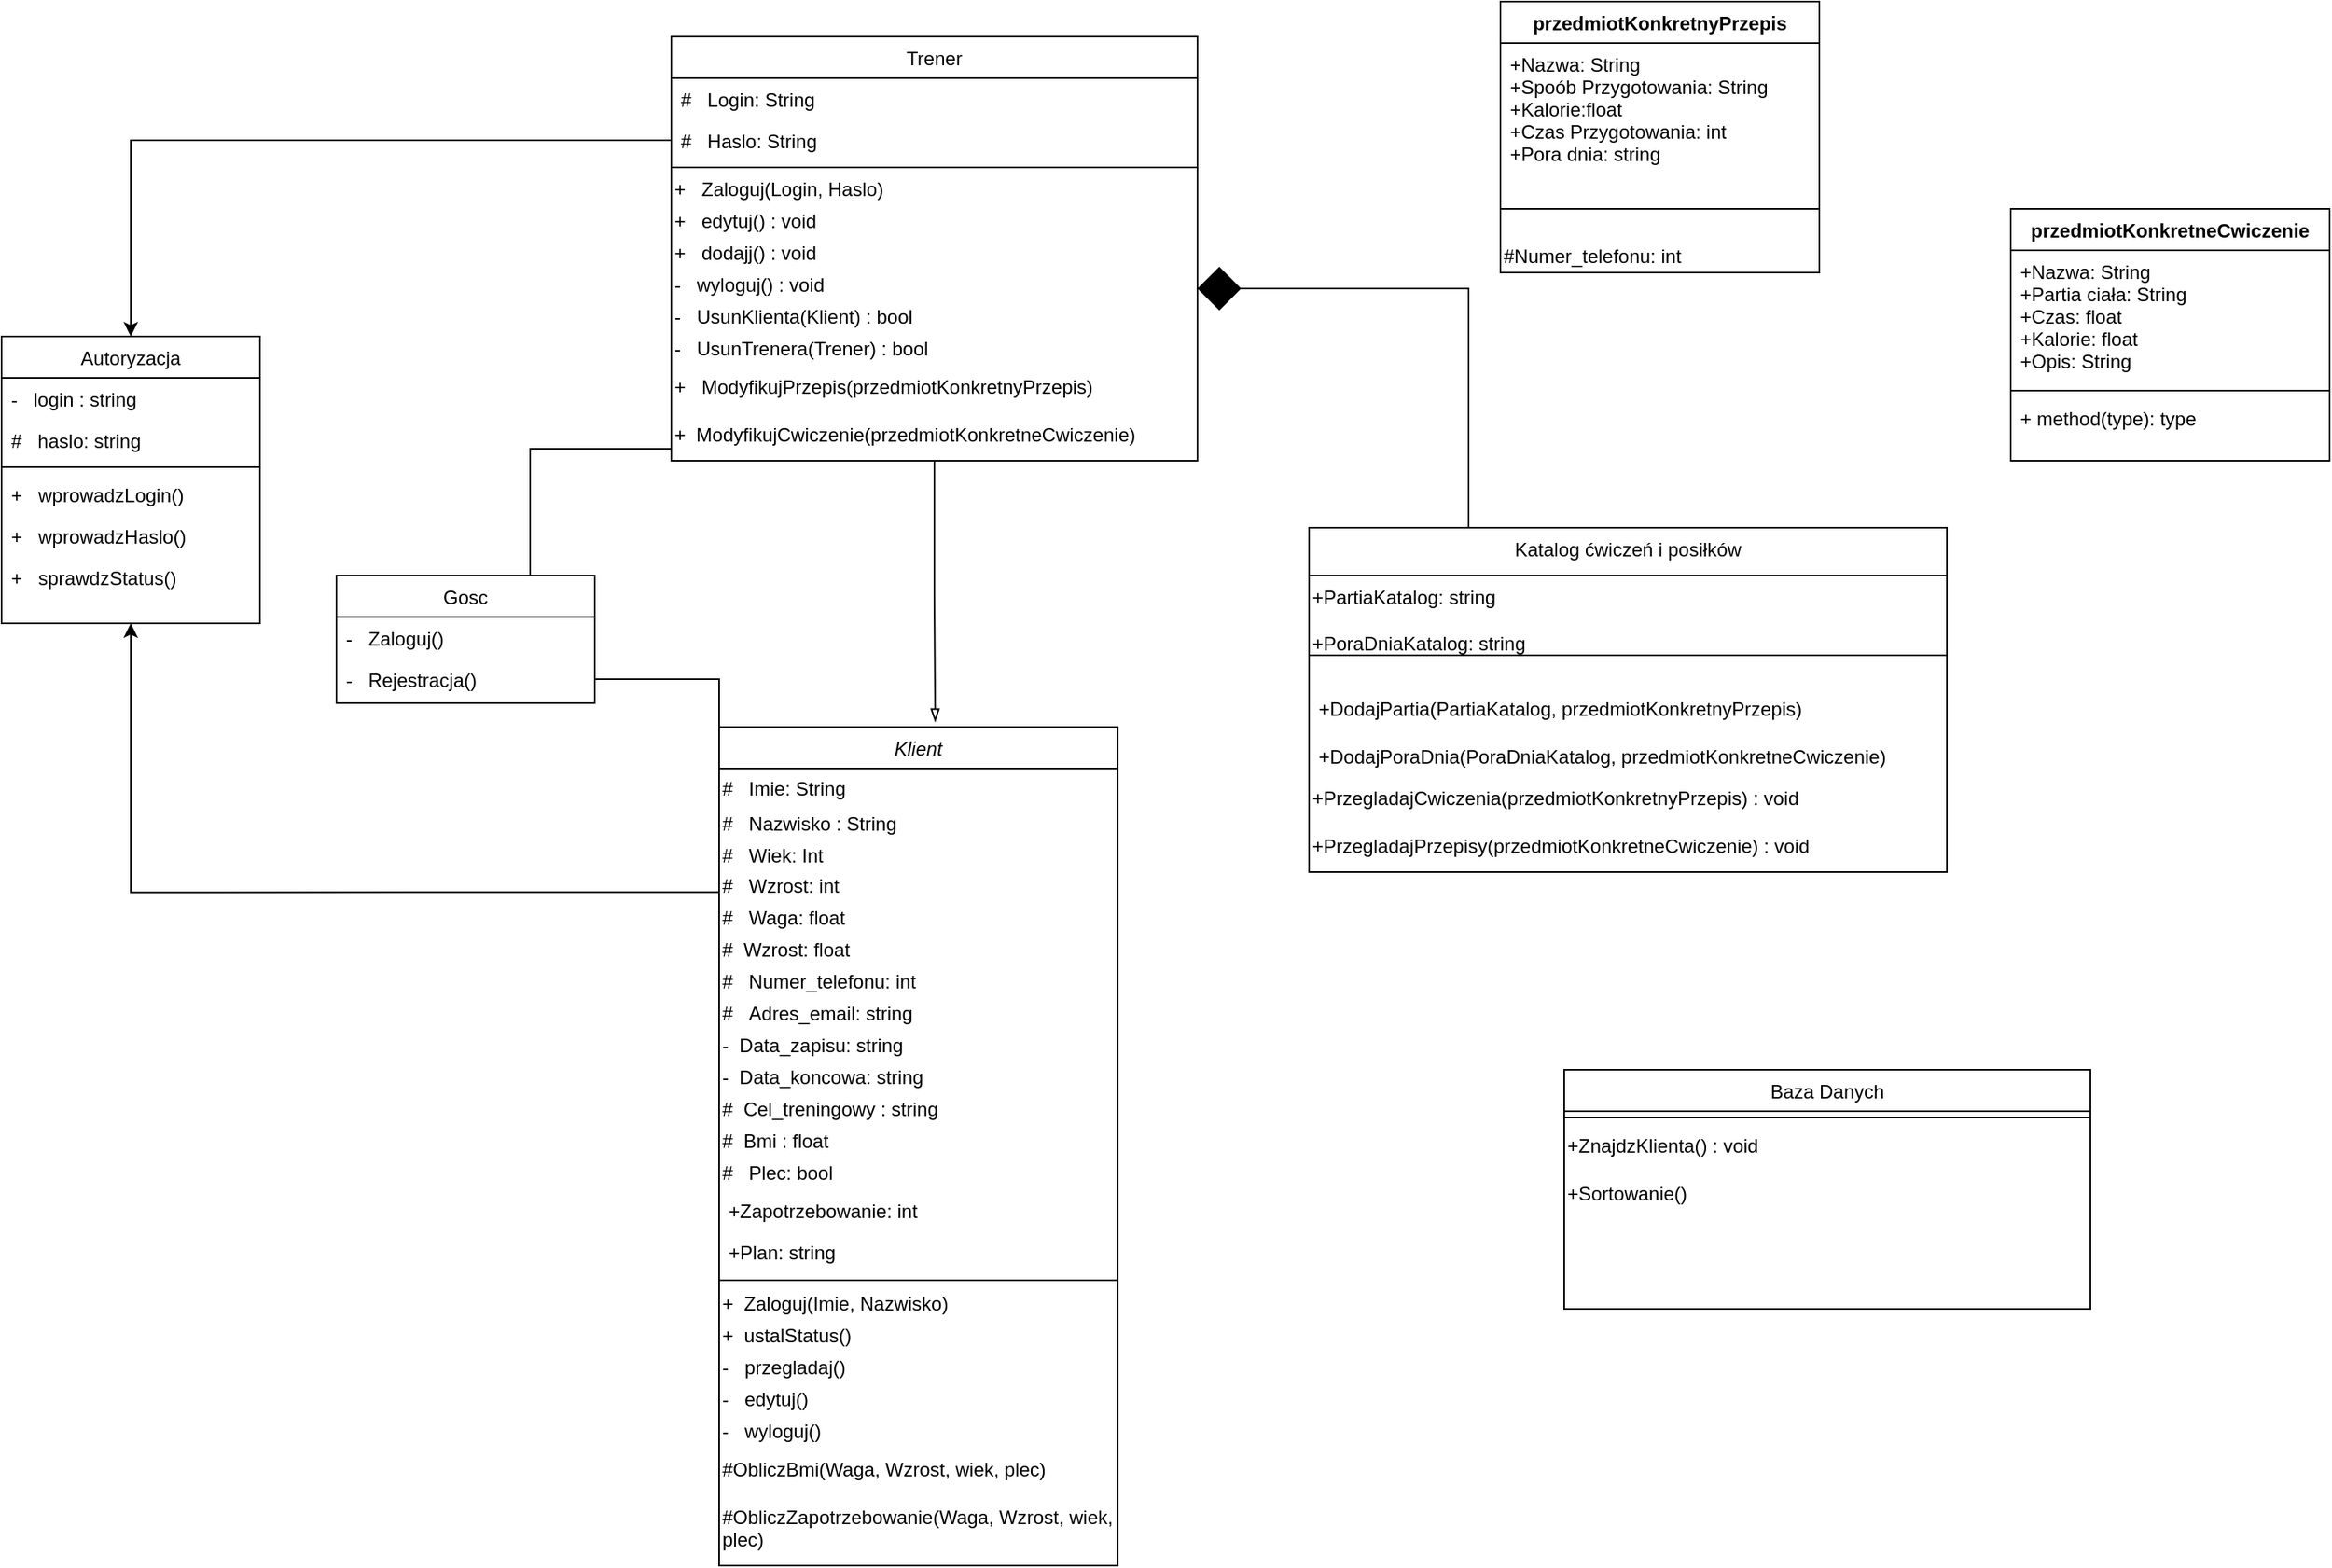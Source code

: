 <mxfile version="14.6.11" type="github">
  <diagram id="C5RBs43oDa-KdzZeNtuy" name="Page-1">
    <mxGraphModel dx="2076" dy="1096" grid="1" gridSize="10" guides="1" tooltips="1" connect="1" arrows="1" fold="1" page="1" pageScale="1" pageWidth="827" pageHeight="1169" math="0" shadow="0">
      <root>
        <mxCell id="WIyWlLk6GJQsqaUBKTNV-0" />
        <mxCell id="WIyWlLk6GJQsqaUBKTNV-1" parent="WIyWlLk6GJQsqaUBKTNV-0" />
        <mxCell id="zkfFHV4jXpPFQw0GAbJ--6" value="Trener" style="swimlane;fontStyle=0;align=center;verticalAlign=top;childLayout=stackLayout;horizontal=1;startSize=26;horizontalStack=0;resizeParent=1;resizeLast=0;collapsible=1;marginBottom=0;rounded=0;shadow=0;strokeWidth=1;" parent="WIyWlLk6GJQsqaUBKTNV-1" vertex="1">
          <mxGeometry x="430" y="152" width="330" height="266" as="geometry">
            <mxRectangle x="130" y="380" width="160" height="26" as="alternateBounds" />
          </mxGeometry>
        </mxCell>
        <mxCell id="zkfFHV4jXpPFQw0GAbJ--7" value="#   Login: String" style="text;align=left;verticalAlign=top;spacingLeft=4;spacingRight=4;overflow=hidden;rotatable=0;points=[[0,0.5],[1,0.5]];portConstraint=eastwest;" parent="zkfFHV4jXpPFQw0GAbJ--6" vertex="1">
          <mxGeometry y="26" width="330" height="26" as="geometry" />
        </mxCell>
        <mxCell id="zkfFHV4jXpPFQw0GAbJ--8" value="#   Haslo: String" style="text;align=left;verticalAlign=top;spacingLeft=4;spacingRight=4;overflow=hidden;rotatable=0;points=[[0,0.5],[1,0.5]];portConstraint=eastwest;rounded=0;shadow=0;html=0;" parent="zkfFHV4jXpPFQw0GAbJ--6" vertex="1">
          <mxGeometry y="52" width="330" height="26" as="geometry" />
        </mxCell>
        <mxCell id="zkfFHV4jXpPFQw0GAbJ--9" value="" style="line;html=1;strokeWidth=1;align=left;verticalAlign=middle;spacingTop=-1;spacingLeft=3;spacingRight=3;rotatable=0;labelPosition=right;points=[];portConstraint=eastwest;" parent="zkfFHV4jXpPFQw0GAbJ--6" vertex="1">
          <mxGeometry y="78" width="330" height="8" as="geometry" />
        </mxCell>
        <mxCell id="gLJ9DEFuk4f7HOxg7gJl-40" value="+&amp;nbsp; &amp;nbsp;Zaloguj(Login, Haslo)" style="text;html=1;align=left;verticalAlign=middle;resizable=0;points=[];autosize=1;strokeColor=none;" parent="zkfFHV4jXpPFQw0GAbJ--6" vertex="1">
          <mxGeometry y="86" width="330" height="20" as="geometry" />
        </mxCell>
        <mxCell id="gLJ9DEFuk4f7HOxg7gJl-43" value="+&amp;nbsp; &amp;nbsp;edytuj() : void" style="text;html=1;align=left;verticalAlign=middle;resizable=0;points=[];autosize=1;strokeColor=none;" parent="zkfFHV4jXpPFQw0GAbJ--6" vertex="1">
          <mxGeometry y="106" width="330" height="20" as="geometry" />
        </mxCell>
        <mxCell id="gLJ9DEFuk4f7HOxg7gJl-44" value="+&amp;nbsp; &amp;nbsp;dodajj() : void" style="text;html=1;align=left;verticalAlign=middle;resizable=0;points=[];autosize=1;strokeColor=none;" parent="zkfFHV4jXpPFQw0GAbJ--6" vertex="1">
          <mxGeometry y="126" width="330" height="20" as="geometry" />
        </mxCell>
        <mxCell id="gLJ9DEFuk4f7HOxg7gJl-45" value="-&amp;nbsp; &amp;nbsp;wyloguj() : void" style="text;html=1;align=left;verticalAlign=middle;resizable=0;points=[];autosize=1;strokeColor=none;" parent="zkfFHV4jXpPFQw0GAbJ--6" vertex="1">
          <mxGeometry y="146" width="330" height="20" as="geometry" />
        </mxCell>
        <mxCell id="cgzWAueaa51aZo-VVd-2-10" value="-&amp;nbsp;&amp;nbsp; UsunKlienta(Klient) : bool" style="text;html=1;align=left;verticalAlign=middle;resizable=0;points=[];autosize=1;strokeColor=none;" parent="zkfFHV4jXpPFQw0GAbJ--6" vertex="1">
          <mxGeometry y="166" width="330" height="20" as="geometry" />
        </mxCell>
        <mxCell id="cgzWAueaa51aZo-VVd-2-11" value="-&amp;nbsp;&amp;nbsp; UsunTrenera(Trener) : bool" style="text;html=1;align=left;verticalAlign=middle;resizable=0;points=[];autosize=1;strokeColor=none;" parent="zkfFHV4jXpPFQw0GAbJ--6" vertex="1">
          <mxGeometry y="186" width="330" height="20" as="geometry" />
        </mxCell>
        <mxCell id="cgzWAueaa51aZo-VVd-2-14" value="+&amp;nbsp;&amp;nbsp; ModyfikujPrzepis(przedmiotKonkretnyPrzepis)" style="text;whiteSpace=wrap;html=1;" parent="zkfFHV4jXpPFQw0GAbJ--6" vertex="1">
          <mxGeometry y="206" width="330" height="30" as="geometry" />
        </mxCell>
        <mxCell id="cgzWAueaa51aZo-VVd-2-15" value="+&amp;nbsp; ModyfikujCwiczenie(przedmiotKonkretneCwiczenie)" style="text;whiteSpace=wrap;html=1;" parent="zkfFHV4jXpPFQw0GAbJ--6" vertex="1">
          <mxGeometry y="236" width="330" height="30" as="geometry" />
        </mxCell>
        <mxCell id="zkfFHV4jXpPFQw0GAbJ--13" value="Baza Danych" style="swimlane;fontStyle=0;align=center;verticalAlign=top;childLayout=stackLayout;horizontal=1;startSize=26;horizontalStack=0;resizeParent=1;resizeLast=0;collapsible=1;marginBottom=0;rounded=0;shadow=0;strokeWidth=1;" parent="WIyWlLk6GJQsqaUBKTNV-1" vertex="1">
          <mxGeometry x="990" y="800" width="330" height="150" as="geometry">
            <mxRectangle x="340" y="380" width="170" height="26" as="alternateBounds" />
          </mxGeometry>
        </mxCell>
        <mxCell id="zkfFHV4jXpPFQw0GAbJ--15" value="" style="line;html=1;strokeWidth=1;align=left;verticalAlign=middle;spacingTop=-1;spacingLeft=3;spacingRight=3;rotatable=0;labelPosition=right;points=[];portConstraint=eastwest;" parent="zkfFHV4jXpPFQw0GAbJ--13" vertex="1">
          <mxGeometry y="26" width="330" height="8" as="geometry" />
        </mxCell>
        <mxCell id="cgzWAueaa51aZo-VVd-2-19" value="+ZnajdzKlienta() : void" style="text;whiteSpace=wrap;html=1;" vertex="1" parent="zkfFHV4jXpPFQw0GAbJ--13">
          <mxGeometry y="34" width="330" height="30" as="geometry" />
        </mxCell>
        <mxCell id="cgzWAueaa51aZo-VVd-2-20" value="+Sortowanie() " style="text;whiteSpace=wrap;html=1;" vertex="1" parent="zkfFHV4jXpPFQw0GAbJ--13">
          <mxGeometry y="64" width="330" height="30" as="geometry" />
        </mxCell>
        <mxCell id="_w3wDcxO5o66XxnaNrus-3" value="przedmiotKonkretneCwiczenie" style="swimlane;fontStyle=1;align=center;verticalAlign=top;childLayout=stackLayout;horizontal=1;startSize=26;horizontalStack=0;resizeParent=1;resizeParentMax=0;resizeLast=0;collapsible=1;marginBottom=0;" parent="WIyWlLk6GJQsqaUBKTNV-1" vertex="1">
          <mxGeometry x="1270" y="260" width="200" height="158" as="geometry" />
        </mxCell>
        <mxCell id="_w3wDcxO5o66XxnaNrus-4" value="+Nazwa: String&#xa;+Partia ciała: String&#xa;+Czas: float&#xa;+Kalorie: float&#xa;+Opis: String" style="text;strokeColor=none;fillColor=none;align=left;verticalAlign=top;spacingLeft=4;spacingRight=4;overflow=hidden;rotatable=0;points=[[0,0.5],[1,0.5]];portConstraint=eastwest;" parent="_w3wDcxO5o66XxnaNrus-3" vertex="1">
          <mxGeometry y="26" width="200" height="84" as="geometry" />
        </mxCell>
        <mxCell id="_w3wDcxO5o66XxnaNrus-5" value="" style="line;strokeWidth=1;fillColor=none;align=left;verticalAlign=middle;spacingTop=-1;spacingLeft=3;spacingRight=3;rotatable=0;labelPosition=right;points=[];portConstraint=eastwest;" parent="_w3wDcxO5o66XxnaNrus-3" vertex="1">
          <mxGeometry y="110" width="200" height="8" as="geometry" />
        </mxCell>
        <mxCell id="_w3wDcxO5o66XxnaNrus-6" value="+ method(type): type" style="text;strokeColor=none;fillColor=none;align=left;verticalAlign=top;spacingLeft=4;spacingRight=4;overflow=hidden;rotatable=0;points=[[0,0.5],[1,0.5]];portConstraint=eastwest;" parent="_w3wDcxO5o66XxnaNrus-3" vertex="1">
          <mxGeometry y="118" width="200" height="40" as="geometry" />
        </mxCell>
        <mxCell id="_w3wDcxO5o66XxnaNrus-10" value="przedmiotKonkretnyPrzepis" style="swimlane;fontStyle=1;align=center;verticalAlign=top;childLayout=stackLayout;horizontal=1;startSize=26;horizontalStack=0;resizeParent=1;resizeParentMax=0;resizeLast=0;collapsible=1;marginBottom=0;" parent="WIyWlLk6GJQsqaUBKTNV-1" vertex="1">
          <mxGeometry x="950" y="130" width="200" height="170" as="geometry" />
        </mxCell>
        <mxCell id="_w3wDcxO5o66XxnaNrus-11" value="+Nazwa: String&#xa;+Spoób Przygotowania: String&#xa;+Kalorie:float&#xa;+Czas Przygotowania: int&#xa;+Pora dnia: string&#xa;&#xa;" style="text;strokeColor=none;fillColor=none;align=left;verticalAlign=top;spacingLeft=4;spacingRight=4;overflow=hidden;rotatable=0;points=[[0,0.5],[1,0.5]];portConstraint=eastwest;" parent="_w3wDcxO5o66XxnaNrus-10" vertex="1">
          <mxGeometry y="26" width="200" height="84" as="geometry" />
        </mxCell>
        <mxCell id="_w3wDcxO5o66XxnaNrus-12" value="" style="line;strokeWidth=1;fillColor=none;align=left;verticalAlign=middle;spacingTop=-1;spacingLeft=3;spacingRight=3;rotatable=0;labelPosition=right;points=[];portConstraint=eastwest;" parent="_w3wDcxO5o66XxnaNrus-10" vertex="1">
          <mxGeometry y="110" width="200" height="40" as="geometry" />
        </mxCell>
        <mxCell id="a0zgoasl_EQFiqfHCrLm-4" value="#Numer_telefonu: int" style="text;html=1;align=left;verticalAlign=middle;resizable=0;points=[];autosize=1;strokeColor=none;fontSize=12;" parent="_w3wDcxO5o66XxnaNrus-10" vertex="1">
          <mxGeometry y="150" width="200" height="20" as="geometry" />
        </mxCell>
        <mxCell id="gLJ9DEFuk4f7HOxg7gJl-0" value="Klient" style="swimlane;fontStyle=2;align=center;verticalAlign=top;childLayout=stackLayout;horizontal=1;startSize=26;horizontalStack=0;resizeParent=1;resizeLast=0;collapsible=1;marginBottom=0;rounded=0;shadow=0;strokeWidth=1;" parent="WIyWlLk6GJQsqaUBKTNV-1" vertex="1">
          <mxGeometry x="460" y="585" width="250" height="526" as="geometry">
            <mxRectangle x="230" y="140" width="160" height="26" as="alternateBounds" />
          </mxGeometry>
        </mxCell>
        <mxCell id="gLJ9DEFuk4f7HOxg7gJl-1" value="#   Imie: String" style="text;align=left;verticalAlign=middle;spacingLeft=0;spacingRight=0;overflow=hidden;rotatable=0;points=[[0,0.5],[1,0.5]];portConstraint=eastwest;fontSize=12;" parent="gLJ9DEFuk4f7HOxg7gJl-0" vertex="1">
          <mxGeometry y="26" width="250" height="24" as="geometry" />
        </mxCell>
        <mxCell id="gLJ9DEFuk4f7HOxg7gJl-2" value="#   Nazwisko : String" style="text;align=left;verticalAlign=middle;spacingLeft=0;spacingRight=0;overflow=hidden;rotatable=0;points=[[0,0.5],[1,0.5]];portConstraint=eastwest;rounded=0;shadow=0;html=0;fontSize=12;" parent="gLJ9DEFuk4f7HOxg7gJl-0" vertex="1">
          <mxGeometry y="50" width="250" height="20" as="geometry" />
        </mxCell>
        <mxCell id="gLJ9DEFuk4f7HOxg7gJl-3" value="#   Wiek: Int" style="text;align=left;verticalAlign=middle;spacingLeft=0;spacingRight=0;overflow=hidden;rotatable=0;points=[[0,0.5],[1,0.5]];portConstraint=eastwest;rounded=0;shadow=0;html=0;fontSize=12;" parent="gLJ9DEFuk4f7HOxg7gJl-0" vertex="1">
          <mxGeometry y="70" width="250" height="20" as="geometry" />
        </mxCell>
        <mxCell id="gLJ9DEFuk4f7HOxg7gJl-4" value="#&amp;nbsp; &amp;nbsp;Wzrost: int" style="text;html=1;align=left;verticalAlign=middle;resizable=0;points=[];autosize=1;strokeColor=none;fontSize=12;" parent="gLJ9DEFuk4f7HOxg7gJl-0" vertex="1">
          <mxGeometry y="90" width="250" height="20" as="geometry" />
        </mxCell>
        <mxCell id="gLJ9DEFuk4f7HOxg7gJl-5" value="#&amp;nbsp; &amp;nbsp;Waga: float" style="text;html=1;align=left;verticalAlign=middle;resizable=0;points=[];autosize=1;strokeColor=none;fontSize=12;" parent="gLJ9DEFuk4f7HOxg7gJl-0" vertex="1">
          <mxGeometry y="110" width="250" height="20" as="geometry" />
        </mxCell>
        <mxCell id="gLJ9DEFuk4f7HOxg7gJl-11" value="#&amp;nbsp; Wzrost: float" style="text;html=1;align=left;verticalAlign=middle;resizable=0;points=[];autosize=1;strokeColor=none;fontSize=12;" parent="gLJ9DEFuk4f7HOxg7gJl-0" vertex="1">
          <mxGeometry y="130" width="250" height="20" as="geometry" />
        </mxCell>
        <mxCell id="gLJ9DEFuk4f7HOxg7gJl-6" value="#&amp;nbsp; &amp;nbsp;Numer_telefonu: int" style="text;html=1;align=left;verticalAlign=middle;resizable=0;points=[];autosize=1;strokeColor=none;fontSize=12;" parent="gLJ9DEFuk4f7HOxg7gJl-0" vertex="1">
          <mxGeometry y="150" width="250" height="20" as="geometry" />
        </mxCell>
        <mxCell id="gLJ9DEFuk4f7HOxg7gJl-7" value="#&amp;nbsp; &amp;nbsp;Adres_email: string" style="text;html=1;align=left;verticalAlign=middle;resizable=0;points=[];autosize=1;strokeColor=none;fontSize=12;" parent="gLJ9DEFuk4f7HOxg7gJl-0" vertex="1">
          <mxGeometry y="170" width="250" height="20" as="geometry" />
        </mxCell>
        <mxCell id="gLJ9DEFuk4f7HOxg7gJl-9" value="-&amp;nbsp; Data_zapisu: string" style="text;html=1;align=left;verticalAlign=middle;resizable=0;points=[];autosize=1;strokeColor=none;fontSize=12;" parent="gLJ9DEFuk4f7HOxg7gJl-0" vertex="1">
          <mxGeometry y="190" width="250" height="20" as="geometry" />
        </mxCell>
        <mxCell id="gLJ9DEFuk4f7HOxg7gJl-12" value="-&amp;nbsp; Data_koncowa: string" style="text;html=1;align=left;verticalAlign=middle;resizable=0;points=[];autosize=1;strokeColor=none;fontSize=12;" parent="gLJ9DEFuk4f7HOxg7gJl-0" vertex="1">
          <mxGeometry y="210" width="250" height="20" as="geometry" />
        </mxCell>
        <mxCell id="gLJ9DEFuk4f7HOxg7gJl-15" value="#&amp;nbsp; Cel_treningowy : string" style="text;html=1;align=left;verticalAlign=middle;resizable=0;points=[];autosize=1;strokeColor=none;fontSize=12;" parent="gLJ9DEFuk4f7HOxg7gJl-0" vertex="1">
          <mxGeometry y="230" width="250" height="20" as="geometry" />
        </mxCell>
        <mxCell id="cgzWAueaa51aZo-VVd-2-17" value="#&amp;nbsp; Bmi : float" style="text;html=1;align=left;verticalAlign=middle;resizable=0;points=[];autosize=1;strokeColor=none;fontSize=12;" vertex="1" parent="gLJ9DEFuk4f7HOxg7gJl-0">
          <mxGeometry y="250" width="250" height="20" as="geometry" />
        </mxCell>
        <mxCell id="J6dVix8OJKgPxIhEk7ro-0" value="#&amp;nbsp; &amp;nbsp;Plec: bool" style="text;html=1;align=left;verticalAlign=middle;resizable=0;points=[];autosize=1;strokeColor=none;fontSize=12;" vertex="1" parent="gLJ9DEFuk4f7HOxg7gJl-0">
          <mxGeometry y="270" width="250" height="20" as="geometry" />
        </mxCell>
        <mxCell id="zkfFHV4jXpPFQw0GAbJ--14" value="+Zapotrzebowanie: int" style="text;align=left;verticalAlign=top;spacingLeft=4;spacingRight=4;overflow=hidden;rotatable=0;points=[[0,0.5],[1,0.5]];portConstraint=eastwest;" parent="gLJ9DEFuk4f7HOxg7gJl-0" vertex="1">
          <mxGeometry y="290" width="250" height="26" as="geometry" />
        </mxCell>
        <mxCell id="cgzWAueaa51aZo-VVd-2-21" value="+Plan: string" style="text;align=left;verticalAlign=top;spacingLeft=4;spacingRight=4;overflow=hidden;rotatable=0;points=[[0,0.5],[1,0.5]];portConstraint=eastwest;" vertex="1" parent="gLJ9DEFuk4f7HOxg7gJl-0">
          <mxGeometry y="316" width="250" height="26" as="geometry" />
        </mxCell>
        <mxCell id="gLJ9DEFuk4f7HOxg7gJl-8" value="" style="line;html=1;strokeWidth=1;align=left;verticalAlign=middle;spacingTop=-1;spacingLeft=3;spacingRight=3;rotatable=0;labelPosition=right;points=[];portConstraint=eastwest;" parent="gLJ9DEFuk4f7HOxg7gJl-0" vertex="1">
          <mxGeometry y="342" width="250" height="10" as="geometry" />
        </mxCell>
        <mxCell id="gLJ9DEFuk4f7HOxg7gJl-13" value="+&amp;nbsp; Zaloguj(Imie, Nazwisko)" style="text;html=1;align=left;verticalAlign=middle;resizable=0;points=[];autosize=1;strokeColor=none;" parent="gLJ9DEFuk4f7HOxg7gJl-0" vertex="1">
          <mxGeometry y="352" width="250" height="20" as="geometry" />
        </mxCell>
        <mxCell id="gLJ9DEFuk4f7HOxg7gJl-25" value="+&amp;nbsp; ustalStatus()" style="text;html=1;align=left;verticalAlign=middle;resizable=0;points=[];autosize=1;strokeColor=none;" parent="gLJ9DEFuk4f7HOxg7gJl-0" vertex="1">
          <mxGeometry y="372" width="250" height="20" as="geometry" />
        </mxCell>
        <mxCell id="gLJ9DEFuk4f7HOxg7gJl-16" value="-&amp;nbsp; &amp;nbsp;przegladaj()" style="text;html=1;align=left;verticalAlign=middle;resizable=0;points=[];autosize=1;strokeColor=none;" parent="gLJ9DEFuk4f7HOxg7gJl-0" vertex="1">
          <mxGeometry y="392" width="250" height="20" as="geometry" />
        </mxCell>
        <mxCell id="gLJ9DEFuk4f7HOxg7gJl-35" value="-&amp;nbsp; &amp;nbsp;edytuj()" style="text;html=1;align=left;verticalAlign=middle;resizable=0;points=[];autosize=1;strokeColor=none;" parent="gLJ9DEFuk4f7HOxg7gJl-0" vertex="1">
          <mxGeometry y="412" width="250" height="20" as="geometry" />
        </mxCell>
        <mxCell id="gLJ9DEFuk4f7HOxg7gJl-24" value="-&amp;nbsp; &amp;nbsp;wyloguj()" style="text;html=1;align=left;verticalAlign=middle;resizable=0;points=[];autosize=1;strokeColor=none;" parent="gLJ9DEFuk4f7HOxg7gJl-0" vertex="1">
          <mxGeometry y="432" width="250" height="20" as="geometry" />
        </mxCell>
        <mxCell id="cgzWAueaa51aZo-VVd-2-0" value="#ObliczBmi(Waga, Wzrost, wiek, plec)" style="text;whiteSpace=wrap;html=1;" parent="gLJ9DEFuk4f7HOxg7gJl-0" vertex="1">
          <mxGeometry y="452" width="250" height="30" as="geometry" />
        </mxCell>
        <mxCell id="cgzWAueaa51aZo-VVd-2-16" value="#ObliczZapotrzebowanie(Waga, Wzrost, wiek, plec)" style="text;whiteSpace=wrap;html=1;" vertex="1" parent="gLJ9DEFuk4f7HOxg7gJl-0">
          <mxGeometry y="482" width="250" height="44" as="geometry" />
        </mxCell>
        <mxCell id="J6dVix8OJKgPxIhEk7ro-17" style="edgeStyle=orthogonalEdgeStyle;rounded=0;orthogonalLoop=1;jettySize=auto;html=1;exitX=0.5;exitY=0;exitDx=0;exitDy=0;entryX=0;entryY=0.5;entryDx=0;entryDy=0;endArrow=none;endFill=0;startArrow=classic;startFill=1;" edge="1" parent="WIyWlLk6GJQsqaUBKTNV-1" source="gLJ9DEFuk4f7HOxg7gJl-26" target="zkfFHV4jXpPFQw0GAbJ--8">
          <mxGeometry relative="1" as="geometry" />
        </mxCell>
        <mxCell id="J6dVix8OJKgPxIhEk7ro-18" style="edgeStyle=orthogonalEdgeStyle;rounded=0;orthogonalLoop=1;jettySize=auto;html=1;exitX=0.5;exitY=1;exitDx=0;exitDy=0;entryX=0;entryY=0.683;entryDx=0;entryDy=0;entryPerimeter=0;endArrow=none;endFill=0;startArrow=classic;startFill=1;" edge="1" parent="WIyWlLk6GJQsqaUBKTNV-1" source="gLJ9DEFuk4f7HOxg7gJl-26" target="gLJ9DEFuk4f7HOxg7gJl-4">
          <mxGeometry relative="1" as="geometry" />
        </mxCell>
        <mxCell id="gLJ9DEFuk4f7HOxg7gJl-26" value="Autoryzacja" style="swimlane;fontStyle=0;align=center;verticalAlign=top;childLayout=stackLayout;horizontal=1;startSize=26;horizontalStack=0;resizeParent=1;resizeLast=0;collapsible=1;marginBottom=0;rounded=0;shadow=0;strokeWidth=1;" parent="WIyWlLk6GJQsqaUBKTNV-1" vertex="1">
          <mxGeometry x="10" y="340" width="162" height="180" as="geometry">
            <mxRectangle x="550" y="140" width="160" height="26" as="alternateBounds" />
          </mxGeometry>
        </mxCell>
        <mxCell id="gLJ9DEFuk4f7HOxg7gJl-30" value="-   login : string" style="text;align=left;verticalAlign=top;spacingLeft=4;spacingRight=4;overflow=hidden;rotatable=0;points=[[0,0.5],[1,0.5]];portConstraint=eastwest;rounded=0;shadow=0;html=0;" parent="gLJ9DEFuk4f7HOxg7gJl-26" vertex="1">
          <mxGeometry y="26" width="162" height="26" as="geometry" />
        </mxCell>
        <mxCell id="gLJ9DEFuk4f7HOxg7gJl-36" value="#   haslo: string" style="text;align=left;verticalAlign=top;spacingLeft=4;spacingRight=4;overflow=hidden;rotatable=0;points=[[0,0.5],[1,0.5]];portConstraint=eastwest;rounded=0;shadow=0;html=0;" parent="gLJ9DEFuk4f7HOxg7gJl-26" vertex="1">
          <mxGeometry y="52" width="162" height="26" as="geometry" />
        </mxCell>
        <mxCell id="gLJ9DEFuk4f7HOxg7gJl-32" value="" style="line;html=1;strokeWidth=1;align=left;verticalAlign=middle;spacingTop=-1;spacingLeft=3;spacingRight=3;rotatable=0;labelPosition=right;points=[];portConstraint=eastwest;" parent="gLJ9DEFuk4f7HOxg7gJl-26" vertex="1">
          <mxGeometry y="78" width="162" height="8" as="geometry" />
        </mxCell>
        <mxCell id="gLJ9DEFuk4f7HOxg7gJl-33" value="+   wprowadzLogin()" style="text;align=left;verticalAlign=top;spacingLeft=4;spacingRight=4;overflow=hidden;rotatable=0;points=[[0,0.5],[1,0.5]];portConstraint=eastwest;" parent="gLJ9DEFuk4f7HOxg7gJl-26" vertex="1">
          <mxGeometry y="86" width="162" height="26" as="geometry" />
        </mxCell>
        <mxCell id="gLJ9DEFuk4f7HOxg7gJl-34" value="+   wprowadzHaslo()" style="text;align=left;verticalAlign=top;spacingLeft=4;spacingRight=4;overflow=hidden;rotatable=0;points=[[0,0.5],[1,0.5]];portConstraint=eastwest;" parent="gLJ9DEFuk4f7HOxg7gJl-26" vertex="1">
          <mxGeometry y="112" width="162" height="26" as="geometry" />
        </mxCell>
        <mxCell id="gLJ9DEFuk4f7HOxg7gJl-47" value="+   sprawdzStatus()" style="text;align=left;verticalAlign=top;spacingLeft=4;spacingRight=4;overflow=hidden;rotatable=0;points=[[0,0.5],[1,0.5]];portConstraint=eastwest;" parent="gLJ9DEFuk4f7HOxg7gJl-26" vertex="1">
          <mxGeometry y="138" width="162" height="26" as="geometry" />
        </mxCell>
        <mxCell id="J6dVix8OJKgPxIhEk7ro-22" style="edgeStyle=orthogonalEdgeStyle;rounded=0;orthogonalLoop=1;jettySize=auto;html=1;exitX=0.25;exitY=0;exitDx=0;exitDy=0;entryX=1;entryY=0.6;entryDx=0;entryDy=0;entryPerimeter=0;startArrow=none;startFill=0;endArrow=diamond;endFill=1;strokeWidth=1;endSize=25;" edge="1" parent="WIyWlLk6GJQsqaUBKTNV-1" source="cgzWAueaa51aZo-VVd-2-4" target="gLJ9DEFuk4f7HOxg7gJl-45">
          <mxGeometry relative="1" as="geometry" />
        </mxCell>
        <mxCell id="cgzWAueaa51aZo-VVd-2-4" value="Katalog ćwiczeń i posiłków" style="swimlane;fontStyle=0;align=center;verticalAlign=top;childLayout=stackLayout;horizontal=1;startSize=30;horizontalStack=0;resizeParent=1;resizeLast=0;collapsible=1;marginBottom=0;rounded=0;shadow=0;strokeWidth=1;" parent="WIyWlLk6GJQsqaUBKTNV-1" vertex="1">
          <mxGeometry x="830" y="460" width="400" height="216" as="geometry">
            <mxRectangle x="550" y="140" width="160" height="26" as="alternateBounds" />
          </mxGeometry>
        </mxCell>
        <mxCell id="cgzWAueaa51aZo-VVd-2-5" value="+PartiaKatalog: string&lt;div&gt;&lt;br&gt;+PoraDniaKatalog: string&lt;br&gt;&lt;/div&gt;" style="text;whiteSpace=wrap;html=1;" parent="cgzWAueaa51aZo-VVd-2-4" vertex="1">
          <mxGeometry y="30" width="400" height="30" as="geometry" />
        </mxCell>
        <mxCell id="cgzWAueaa51aZo-VVd-2-6" value="" style="line;html=1;strokeWidth=1;align=left;verticalAlign=middle;spacingTop=-1;spacingLeft=3;spacingRight=3;rotatable=0;labelPosition=right;points=[];portConstraint=eastwest;" parent="cgzWAueaa51aZo-VVd-2-4" vertex="1">
          <mxGeometry y="60" width="400" height="40" as="geometry" />
        </mxCell>
        <mxCell id="cgzWAueaa51aZo-VVd-2-7" value="+DodajPartia(PartiaKatalog, przedmiotKonkretnyPrzepis)&#xa;" style="text;align=left;verticalAlign=top;spacingLeft=4;spacingRight=4;overflow=hidden;rotatable=0;points=[[0,0.5],[1,0.5]];portConstraint=eastwest;" parent="cgzWAueaa51aZo-VVd-2-4" vertex="1">
          <mxGeometry y="100" width="400" height="30" as="geometry" />
        </mxCell>
        <mxCell id="cgzWAueaa51aZo-VVd-2-8" value="+DodajPoraDnia(PoraDniaKatalog, przedmiotKonkretneCwiczenie)" style="text;align=left;verticalAlign=top;spacingLeft=4;spacingRight=4;overflow=hidden;rotatable=0;points=[[0,0.5],[1,0.5]];portConstraint=eastwest;" parent="cgzWAueaa51aZo-VVd-2-4" vertex="1">
          <mxGeometry y="130" width="400" height="26" as="geometry" />
        </mxCell>
        <mxCell id="cgzWAueaa51aZo-VVd-2-12" value="+PrzegladajCwiczenia(przedmiotKonkretnyPrzepis) : void" style="text;whiteSpace=wrap;html=1;" parent="cgzWAueaa51aZo-VVd-2-4" vertex="1">
          <mxGeometry y="156" width="400" height="30" as="geometry" />
        </mxCell>
        <mxCell id="cgzWAueaa51aZo-VVd-2-13" value="+PrzegladajPrzepisy(przedmiotKonkretneCwiczenie) : void" style="text;whiteSpace=wrap;html=1;" parent="cgzWAueaa51aZo-VVd-2-4" vertex="1">
          <mxGeometry y="186" width="400" height="30" as="geometry" />
        </mxCell>
        <mxCell id="J6dVix8OJKgPxIhEk7ro-20" style="edgeStyle=orthogonalEdgeStyle;rounded=0;orthogonalLoop=1;jettySize=auto;html=1;exitX=0.75;exitY=0;exitDx=0;exitDy=0;entryX=0;entryY=0.75;entryDx=0;entryDy=0;startArrow=none;startFill=0;endArrow=none;endFill=0;" edge="1" parent="WIyWlLk6GJQsqaUBKTNV-1" source="J6dVix8OJKgPxIhEk7ro-4" target="cgzWAueaa51aZo-VVd-2-15">
          <mxGeometry relative="1" as="geometry" />
        </mxCell>
        <mxCell id="J6dVix8OJKgPxIhEk7ro-4" value="Gosc" style="swimlane;fontStyle=0;align=center;verticalAlign=top;childLayout=stackLayout;horizontal=1;startSize=26;horizontalStack=0;resizeParent=1;resizeLast=0;collapsible=1;marginBottom=0;rounded=0;shadow=0;strokeWidth=1;" vertex="1" parent="WIyWlLk6GJQsqaUBKTNV-1">
          <mxGeometry x="220" y="490" width="162" height="80" as="geometry">
            <mxRectangle x="550" y="140" width="160" height="26" as="alternateBounds" />
          </mxGeometry>
        </mxCell>
        <mxCell id="J6dVix8OJKgPxIhEk7ro-8" value="-   Zaloguj()" style="text;align=left;verticalAlign=top;spacingLeft=4;spacingRight=4;overflow=hidden;rotatable=0;points=[[0,0.5],[1,0.5]];portConstraint=eastwest;" vertex="1" parent="J6dVix8OJKgPxIhEk7ro-4">
          <mxGeometry y="26" width="162" height="26" as="geometry" />
        </mxCell>
        <mxCell id="J6dVix8OJKgPxIhEk7ro-9" value="-   Rejestracja()" style="text;align=left;verticalAlign=top;spacingLeft=4;spacingRight=4;overflow=hidden;rotatable=0;points=[[0,0.5],[1,0.5]];portConstraint=eastwest;" vertex="1" parent="J6dVix8OJKgPxIhEk7ro-4">
          <mxGeometry y="52" width="162" height="26" as="geometry" />
        </mxCell>
        <mxCell id="J6dVix8OJKgPxIhEk7ro-16" style="edgeStyle=orthogonalEdgeStyle;rounded=0;orthogonalLoop=1;jettySize=auto;html=1;exitX=0.5;exitY=1;exitDx=0;exitDy=0;entryX=0.542;entryY=-0.006;entryDx=0;entryDy=0;entryPerimeter=0;endArrow=blockThin;endFill=0;" edge="1" parent="WIyWlLk6GJQsqaUBKTNV-1" source="cgzWAueaa51aZo-VVd-2-15" target="gLJ9DEFuk4f7HOxg7gJl-0">
          <mxGeometry relative="1" as="geometry" />
        </mxCell>
        <mxCell id="J6dVix8OJKgPxIhEk7ro-21" style="edgeStyle=orthogonalEdgeStyle;rounded=0;orthogonalLoop=1;jettySize=auto;html=1;exitX=1;exitY=0.5;exitDx=0;exitDy=0;entryX=0;entryY=0;entryDx=0;entryDy=0;startArrow=none;startFill=0;endArrow=none;endFill=0;" edge="1" parent="WIyWlLk6GJQsqaUBKTNV-1" source="J6dVix8OJKgPxIhEk7ro-9" target="gLJ9DEFuk4f7HOxg7gJl-0">
          <mxGeometry relative="1" as="geometry" />
        </mxCell>
      </root>
    </mxGraphModel>
  </diagram>
</mxfile>
